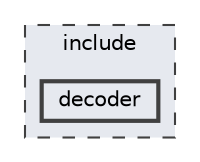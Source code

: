 digraph "include/decoder"
{
 // LATEX_PDF_SIZE
  bgcolor="transparent";
  edge [fontname=Helvetica,fontsize=10,labelfontname=Helvetica,labelfontsize=10];
  node [fontname=Helvetica,fontsize=10,shape=box,height=0.2,width=0.4];
  compound=true
  subgraph clusterdir_d44c64559bbebec7f509842c48db8b23 {
    graph [ bgcolor="#e6e9ef", pencolor="grey25", label="include", fontname=Helvetica,fontsize=10 style="filled,dashed", URL="dir_d44c64559bbebec7f509842c48db8b23.html",tooltip=""]
  dir_ef4c7dabb16c9bee1e17c47c3bb25728 [label="decoder", fillcolor="#e6e9ef", color="grey25", style="filled,bold", URL="dir_ef4c7dabb16c9bee1e17c47c3bb25728.html",tooltip=""];
  }
}

